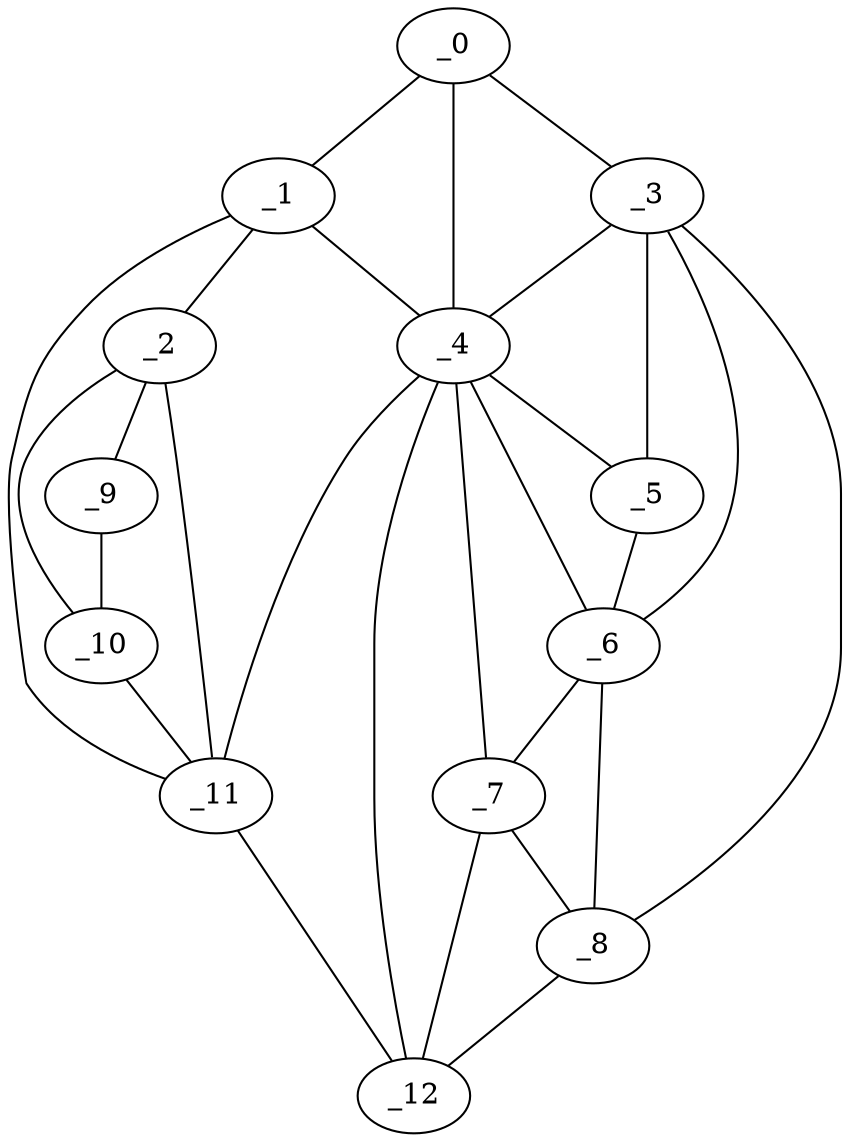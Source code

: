 graph "obj10__285.gxl" {
	_0	 [x=5,
		y=23];
	_1	 [x=79,
		y=4];
	_0 -- _1	 [valence=1];
	_3	 [x=104,
		y=102];
	_0 -- _3	 [valence=1];
	_4	 [x=107,
		y=87];
	_0 -- _4	 [valence=2];
	_2	 [x=93,
		y=5];
	_1 -- _2	 [valence=1];
	_1 -- _4	 [valence=1];
	_11	 [x=124,
		y=57];
	_1 -- _11	 [valence=2];
	_9	 [x=124,
		y=21];
	_2 -- _9	 [valence=1];
	_10	 [x=124,
		y=28];
	_2 -- _10	 [valence=2];
	_2 -- _11	 [valence=2];
	_3 -- _4	 [valence=2];
	_5	 [x=107,
		y=92];
	_3 -- _5	 [valence=2];
	_6	 [x=110,
		y=92];
	_3 -- _6	 [valence=1];
	_8	 [x=118,
		y=94];
	_3 -- _8	 [valence=1];
	_4 -- _5	 [valence=1];
	_4 -- _6	 [valence=2];
	_7	 [x=118,
		y=84];
	_4 -- _7	 [valence=2];
	_4 -- _11	 [valence=2];
	_12	 [x=124,
		y=72];
	_4 -- _12	 [valence=2];
	_5 -- _6	 [valence=2];
	_6 -- _7	 [valence=2];
	_6 -- _8	 [valence=2];
	_7 -- _8	 [valence=2];
	_7 -- _12	 [valence=2];
	_8 -- _12	 [valence=1];
	_9 -- _10	 [valence=1];
	_10 -- _11	 [valence=1];
	_11 -- _12	 [valence=1];
}
